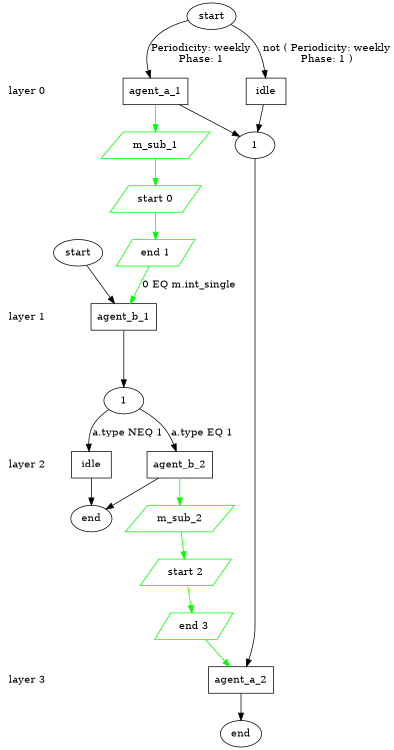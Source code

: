 digraph state_graph {
	rankdir=TB;
	size="8,5;"
	
	/* Layers */
	layer_0 [shape=plaintext, label="layer 0"];
	layer_0_b [style=invis, shape=point];
	layer_0_a [style=invis, shape=point];
	layer_0_b -> layer_0 [style=invis];
	layer_0 -> layer_0_a [style=invis];
	layer_1 [shape=plaintext, label="layer 1"];
	layer_1_b [style=invis, shape=point];
	layer_1_a [style=invis, shape=point];
	layer_1_b -> layer_1 [style=invis];
	layer_1 -> layer_1_a [style=invis];
	layer_0_a -> layer_1_b [style=invis];
	layer_2 [shape=plaintext, label="layer 2"];
	layer_2_b [style=invis, shape=point];
	layer_2_a [style=invis, shape=point];
	layer_2_b -> layer_2 [style=invis];
	layer_2 -> layer_2_a [style=invis];
	layer_1_a -> layer_2_b [style=invis];
	layer_3 [shape=plaintext, label="layer 3"];
	layer_3_b [style=invis, shape=point];
	layer_3_a [style=invis, shape=point];
	layer_3_b -> layer_3 [style=invis];
	layer_3 -> layer_3_a [style=invis];
	layer_2_a -> layer_3_b [style=invis];
	
	/* States */
	agent_a_end [label = "end"]
	agent_a_1 [label = "1"]
	agent_a_start [label = "start"]
	agent_b_end [label = "end"]
	agent_b_1 [label = "1"]
	agent_b_start [label = "start"]
	
	/* Functions */
	agent_a_agent_a_1_start_1 [label = "agent_a_1", shape = rect]
	agent_a_idle_start_1 [label = "idle", shape = rect]
	agent_a_agent_a_2_1_end [label = "agent_a_2", shape = rect]
	agent_b_agent_b_1_start_1 [label = "agent_b_1", shape = rect]
	agent_b_agent_b_2_1_end [label = "agent_b_2", shape = rect]
	agent_b_idle_1_end [label = "idle", shape = rect]
	
	/* Message types */
	m_sub_1_message [ label = "m_sub_1" color="#00ff00" shape = parallelogram];
	m_sub_1_message -> m_sub_1_message_start_0 [ color="#00ff00" ];
	m_sub_1_message_start_0 [ label = "start 0" color="#00ff00" shape = parallelogram];
	m_sub_1_message_start_0 -> m_sub_1_message_end_0 [ color="#00ff00" ];
	m_sub_1_message_end_0 [ label = "end 1" color="#00ff00" shape = parallelogram];
	m_sub_1_message_end_0 -> agent_b_agent_b_1_start_1 [ color="#00ff00" label = "0 EQ m.int_single" ];
	m_sub_2_message [ label = "m_sub_2" color="#00ff00" shape = parallelogram];
	m_sub_2_message -> m_sub_2_message_start_0 [ color="#00ff00" ];
	m_sub_2_message_start_0 [ label = "start 2" color="#00ff00" shape = parallelogram];
	m_sub_2_message_start_0 -> m_sub_2_message_end_0 [ color="#00ff00" ];
	m_sub_2_message_end_0 [ label = "end 3" color="#00ff00" shape = parallelogram];
	m_sub_2_message_end_0 -> agent_a_agent_a_2_1_end [ color="#00ff00" label = "" ];
	
	/* Transitions */
	agent_a_start -> agent_a_agent_a_1_start_1 [ label = "Periodicity: weekly\nPhase: 1"];
	agent_a_agent_a_1_start_1 -> agent_a_1;
	agent_a_start -> agent_a_idle_start_1 [ label = "not ( Periodicity: weekly\nPhase: 1 )"];
	agent_a_idle_start_1 -> agent_a_1;
	agent_a_1 -> agent_a_agent_a_2_1_end;
	agent_a_agent_a_2_1_end -> agent_a_end;
	agent_b_start -> agent_b_agent_b_1_start_1;
	agent_b_agent_b_1_start_1 -> agent_b_1;
	agent_b_1 -> agent_b_agent_b_2_1_end [ label = "a.type EQ 1"];
	agent_b_agent_b_2_1_end -> agent_b_end;
	agent_b_1 -> agent_b_idle_1_end [ label = "a.type NEQ 1"];
	agent_b_idle_1_end -> agent_b_end;
	
	/* Communications */
	agent_a_agent_a_1_start_1 -> m_sub_1_message [ color="#00ff00" ];
	agent_b_agent_b_2_1_end -> m_sub_2_message [ color="#00ff00" ];
	{ rank=same; layer_0;  agent_a_agent_a_1_start_1;  agent_a_idle_start_1; }
	{ rank=same; layer_0_b; }
	{ rank=same; layer_0_a; m_sub_1_message_start_0; }
	{ rank=same; layer_1;  agent_b_agent_b_1_start_1; }
	{ rank=same; layer_1_b; m_sub_1_message_end_0; }
	{ rank=same; layer_1_a; }
	{ rank=same; layer_2;  agent_b_agent_b_2_1_end;  agent_b_idle_1_end; }
	{ rank=same; layer_2_b; }
	{ rank=same; layer_2_a; m_sub_2_message_start_0; }
	{ rank=same; layer_3;  agent_a_agent_a_2_1_end; }
	{ rank=same; layer_3_b; m_sub_2_message_end_0; }
	{ rank=same; layer_3_a; }
}